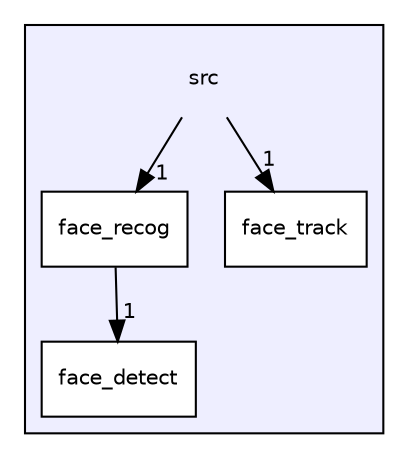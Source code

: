 digraph "src" {
  compound=true
  node [ fontsize="10", fontname="Helvetica"];
  edge [ labelfontsize="10", labelfontname="Helvetica"];
  subgraph clusterdir_68267d1309a1af8e8297ef4c3efbcdba {
    graph [ bgcolor="#eeeeff", pencolor="black", label="" URL="dir_68267d1309a1af8e8297ef4c3efbcdba.html"];
    dir_68267d1309a1af8e8297ef4c3efbcdba [shape=plaintext label="src"];
    dir_e7988bd2c3e692429a3da42e3b939d43 [shape=box label="face_detect" color="black" fillcolor="white" style="filled" URL="dir_e7988bd2c3e692429a3da42e3b939d43.html"];
    dir_090582738180e3eccc3eca1f0e0ef9a5 [shape=box label="face_recog" color="black" fillcolor="white" style="filled" URL="dir_090582738180e3eccc3eca1f0e0ef9a5.html"];
    dir_a6d4bbc80ce62c637ab50cc34d0d43b1 [shape=box label="face_track" color="black" fillcolor="white" style="filled" URL="dir_a6d4bbc80ce62c637ab50cc34d0d43b1.html"];
  }
  dir_68267d1309a1af8e8297ef4c3efbcdba->dir_090582738180e3eccc3eca1f0e0ef9a5 [headlabel="1", labeldistance=1.5 headhref="dir_000000_000002.html"];
  dir_68267d1309a1af8e8297ef4c3efbcdba->dir_a6d4bbc80ce62c637ab50cc34d0d43b1 [headlabel="1", labeldistance=1.5 headhref="dir_000000_000003.html"];
  dir_090582738180e3eccc3eca1f0e0ef9a5->dir_e7988bd2c3e692429a3da42e3b939d43 [headlabel="1", labeldistance=1.5 headhref="dir_000002_000001.html"];
}
